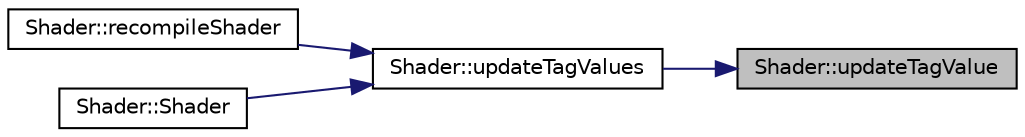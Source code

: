 digraph "Shader::updateTagValue"
{
 // INTERACTIVE_SVG=YES
 // LATEX_PDF_SIZE
  edge [fontname="Helvetica",fontsize="10",labelfontname="Helvetica",labelfontsize="10"];
  node [fontname="Helvetica",fontsize="10",shape=record];
  rankdir="RL";
  Node1 [label="Shader::updateTagValue",height=0.2,width=0.4,color="black", fillcolor="grey75", style="filled", fontcolor="black",tooltip=" "];
  Node1 -> Node2 [dir="back",color="midnightblue",fontsize="10",style="solid",fontname="Helvetica"];
  Node2 [label="Shader::updateTagValues",height=0.2,width=0.4,color="black", fillcolor="white", style="filled",URL="$d1/d51/class_shader.html#a5092f138c9979b3f23ede89ea0c4bc54",tooltip=" "];
  Node2 -> Node3 [dir="back",color="midnightblue",fontsize="10",style="solid",fontname="Helvetica"];
  Node3 [label="Shader::recompileShader",height=0.2,width=0.4,color="black", fillcolor="white", style="filled",URL="$d1/d51/class_shader.html#ac54f6756d191e870421d73671d696a9a",tooltip=" "];
  Node2 -> Node4 [dir="back",color="midnightblue",fontsize="10",style="solid",fontname="Helvetica"];
  Node4 [label="Shader::Shader",height=0.2,width=0.4,color="black", fillcolor="white", style="filled",URL="$d1/d51/class_shader.html#af076aa6265cb875e0395d816b92d8637",tooltip=" "];
}
